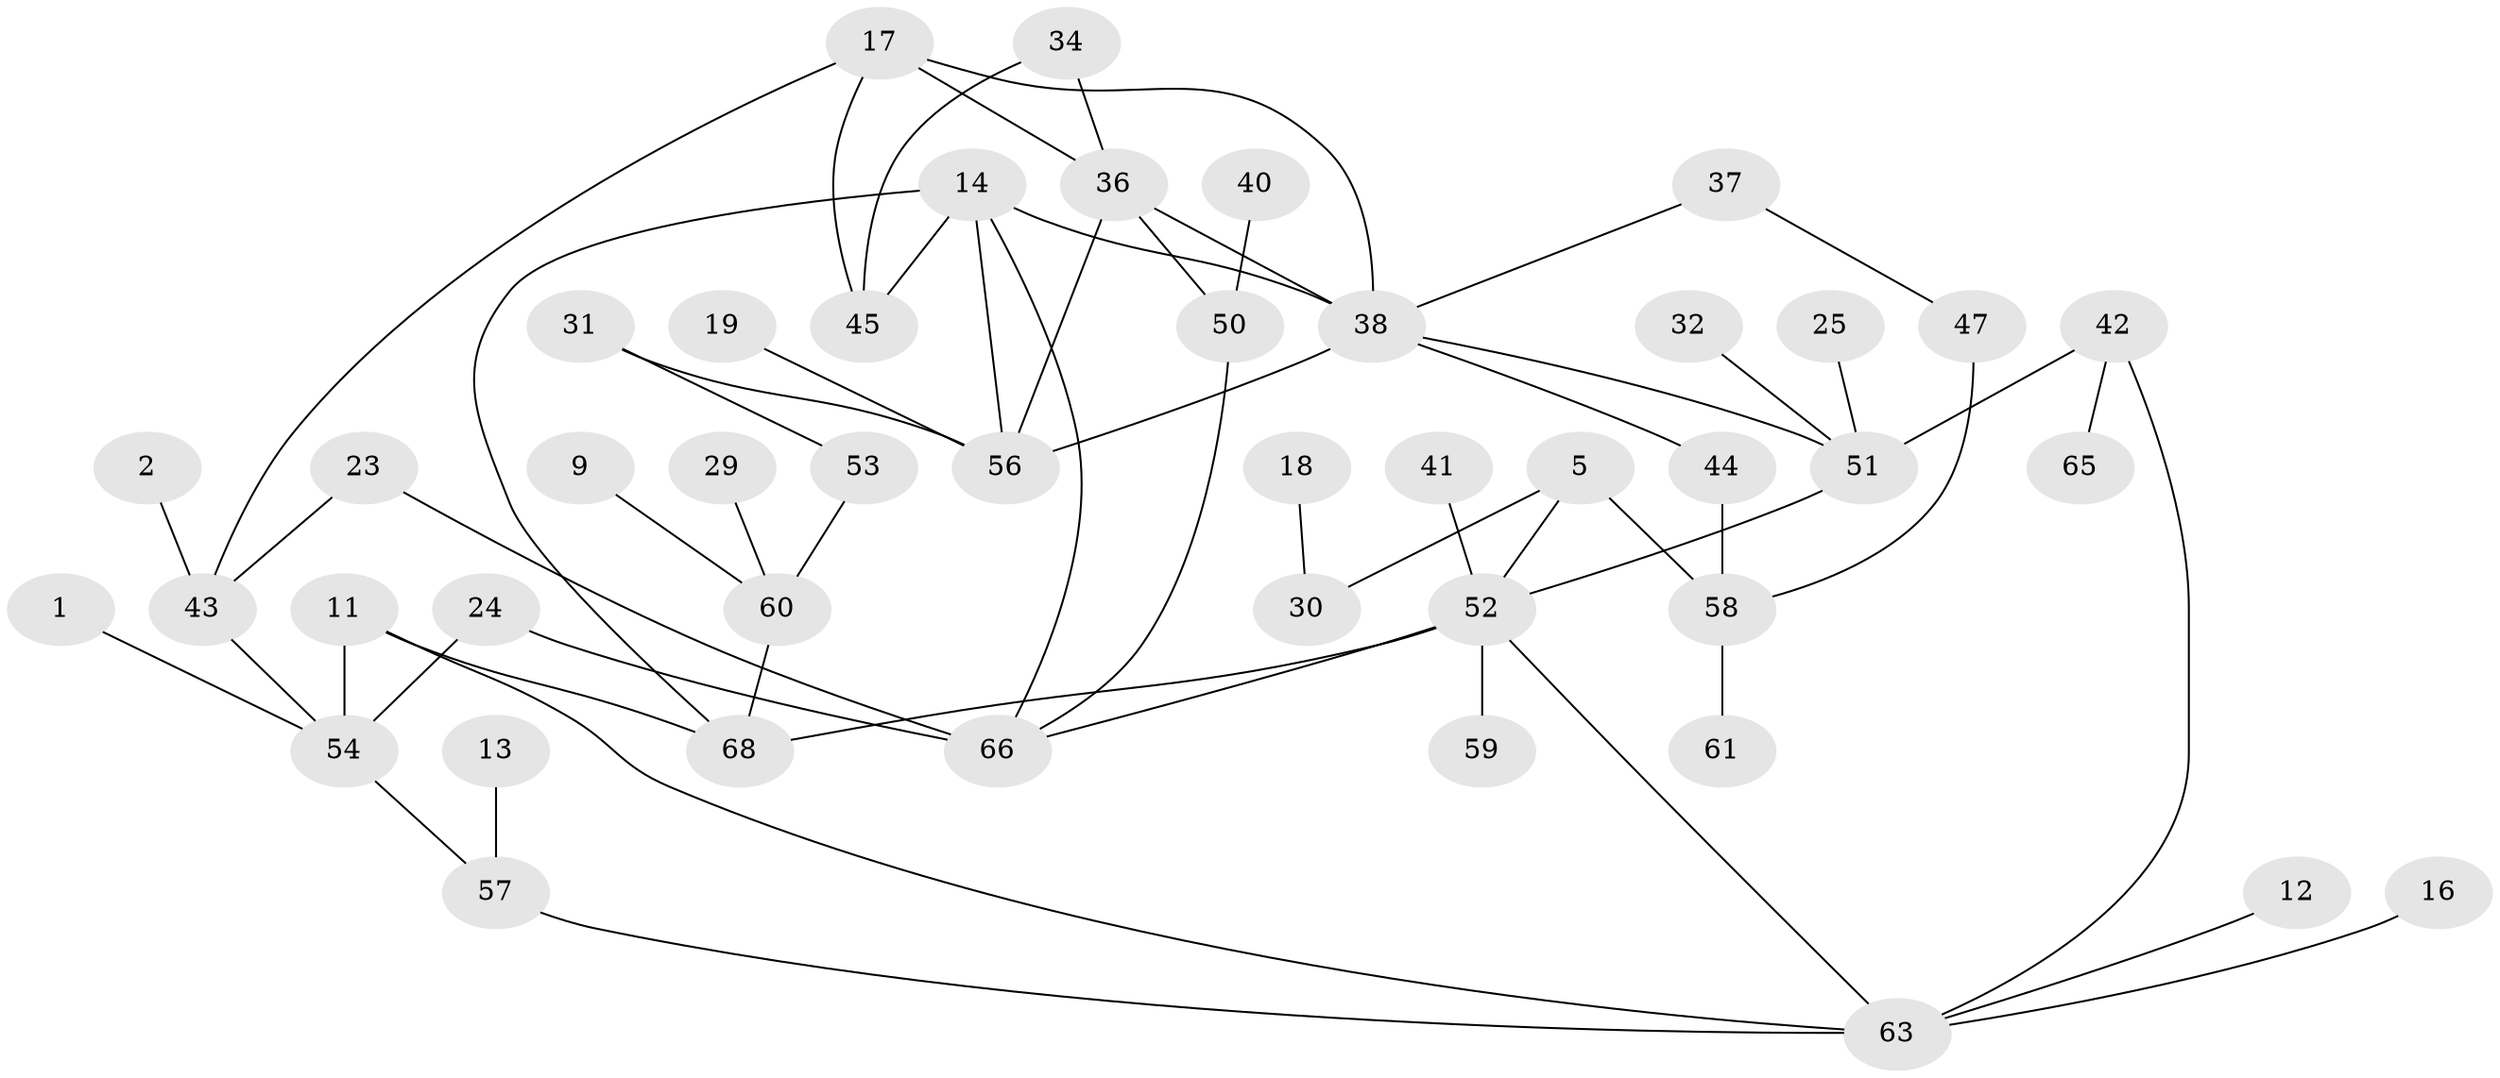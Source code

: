 // original degree distribution, {1: 0.2740740740740741, 2: 0.3037037037037037, 0: 0.13333333333333333, 3: 0.17777777777777778, 5: 0.022222222222222223, 4: 0.07407407407407407, 6: 0.014814814814814815}
// Generated by graph-tools (version 1.1) at 2025/49/03/09/25 03:49:12]
// undirected, 45 vertices, 61 edges
graph export_dot {
graph [start="1"]
  node [color=gray90,style=filled];
  1;
  2;
  5;
  9;
  11;
  12;
  13;
  14;
  16;
  17;
  18;
  19;
  23;
  24;
  25;
  29;
  30;
  31;
  32;
  34;
  36;
  37;
  38;
  40;
  41;
  42;
  43;
  44;
  45;
  47;
  50;
  51;
  52;
  53;
  54;
  56;
  57;
  58;
  59;
  60;
  61;
  63;
  65;
  66;
  68;
  1 -- 54 [weight=1.0];
  2 -- 43 [weight=1.0];
  5 -- 30 [weight=1.0];
  5 -- 52 [weight=1.0];
  5 -- 58 [weight=1.0];
  9 -- 60 [weight=1.0];
  11 -- 54 [weight=1.0];
  11 -- 63 [weight=1.0];
  11 -- 68 [weight=1.0];
  12 -- 63 [weight=1.0];
  13 -- 57 [weight=1.0];
  14 -- 38 [weight=1.0];
  14 -- 45 [weight=1.0];
  14 -- 56 [weight=1.0];
  14 -- 66 [weight=1.0];
  14 -- 68 [weight=1.0];
  16 -- 63 [weight=1.0];
  17 -- 36 [weight=1.0];
  17 -- 38 [weight=1.0];
  17 -- 43 [weight=1.0];
  17 -- 45 [weight=1.0];
  18 -- 30 [weight=1.0];
  19 -- 56 [weight=1.0];
  23 -- 43 [weight=1.0];
  23 -- 66 [weight=2.0];
  24 -- 54 [weight=1.0];
  24 -- 66 [weight=1.0];
  25 -- 51 [weight=1.0];
  29 -- 60 [weight=1.0];
  31 -- 53 [weight=1.0];
  31 -- 56 [weight=1.0];
  32 -- 51 [weight=1.0];
  34 -- 36 [weight=1.0];
  34 -- 45 [weight=1.0];
  36 -- 38 [weight=1.0];
  36 -- 50 [weight=1.0];
  36 -- 56 [weight=1.0];
  37 -- 38 [weight=1.0];
  37 -- 47 [weight=1.0];
  38 -- 44 [weight=1.0];
  38 -- 51 [weight=1.0];
  38 -- 56 [weight=1.0];
  40 -- 50 [weight=1.0];
  41 -- 52 [weight=1.0];
  42 -- 51 [weight=1.0];
  42 -- 63 [weight=1.0];
  42 -- 65 [weight=1.0];
  43 -- 54 [weight=1.0];
  44 -- 58 [weight=1.0];
  47 -- 58 [weight=1.0];
  50 -- 66 [weight=1.0];
  51 -- 52 [weight=1.0];
  52 -- 59 [weight=1.0];
  52 -- 63 [weight=1.0];
  52 -- 66 [weight=1.0];
  52 -- 68 [weight=1.0];
  53 -- 60 [weight=1.0];
  54 -- 57 [weight=1.0];
  57 -- 63 [weight=1.0];
  58 -- 61 [weight=1.0];
  60 -- 68 [weight=1.0];
}
